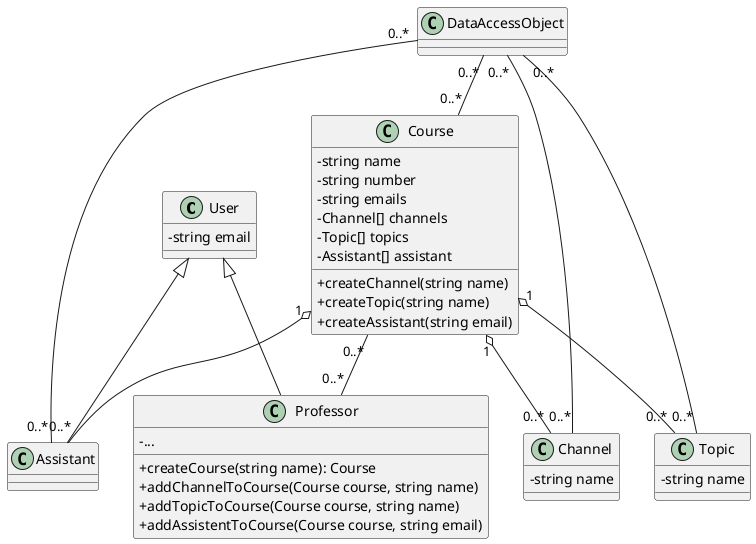 @startuml create course class diagram
skinparam classAttributeIconSize 0

' abstract class User
' abstract class AbstractList
' abstract AbstractCollection
' interface List
' interface Collection

User <|-- Professor
User <|-- Assistant
Course "1" o-- "0..*" Channel
Course "1" o-- "0..*" Topic
'Een gebruiker is een assistent is een course
Course "1" o-- "0..*" Assistant
Course "0..*" -- "0..*" Professor

DataAccessObject "0..*" -- "0..*" Channel
DataAccessObject "0..*" -- "0..*" Topic
DataAccessObject "0..*" -- "0..*" Assistant
DataAccessObject "0..*" -- "0..*" Course

class User {
    - string email
    ' - ...
}

class Professor {
    - ...
    + createCourse(string name): Course
    + addChannelToCourse(Course course, string name)
    + addTopicToCourse(Course course, string name)
    + addAssistentToCourse(Course course, string email)
}

class Course {
    - string name
    - string number
    - string emails
    - Channel[] channels
    - Topic[] topics
    - Assistant[] assistant

    + createChannel(string name)
    + createTopic(string name)
    + createAssistant(string email)
}

class Channel {
    - string name
}

class Topic {
    - string name
}

class Assistant {
    'Assistant will have functions, but not in this use case.
    ' + ...()
}

class DataAccessObject {}

' enum TopicEnum {
'   DAYS
'   HOURS
'   MINUTES
' }

@enduml

/' annotation SuppressWarnings

' annotation Annotation {
'   annotation with members
'   String foo()
'   String bar()
' }

' annotation Annotation {
'   annotation with members
'   String foo()
'   String bar()
' }


' annotation Annotationa {
'   annotation with members
'   String foo()
'   String bar()
' }


' annotation Annotatioan {
'   annotation with members
'   String foo()
'   String bar()
' }
'/